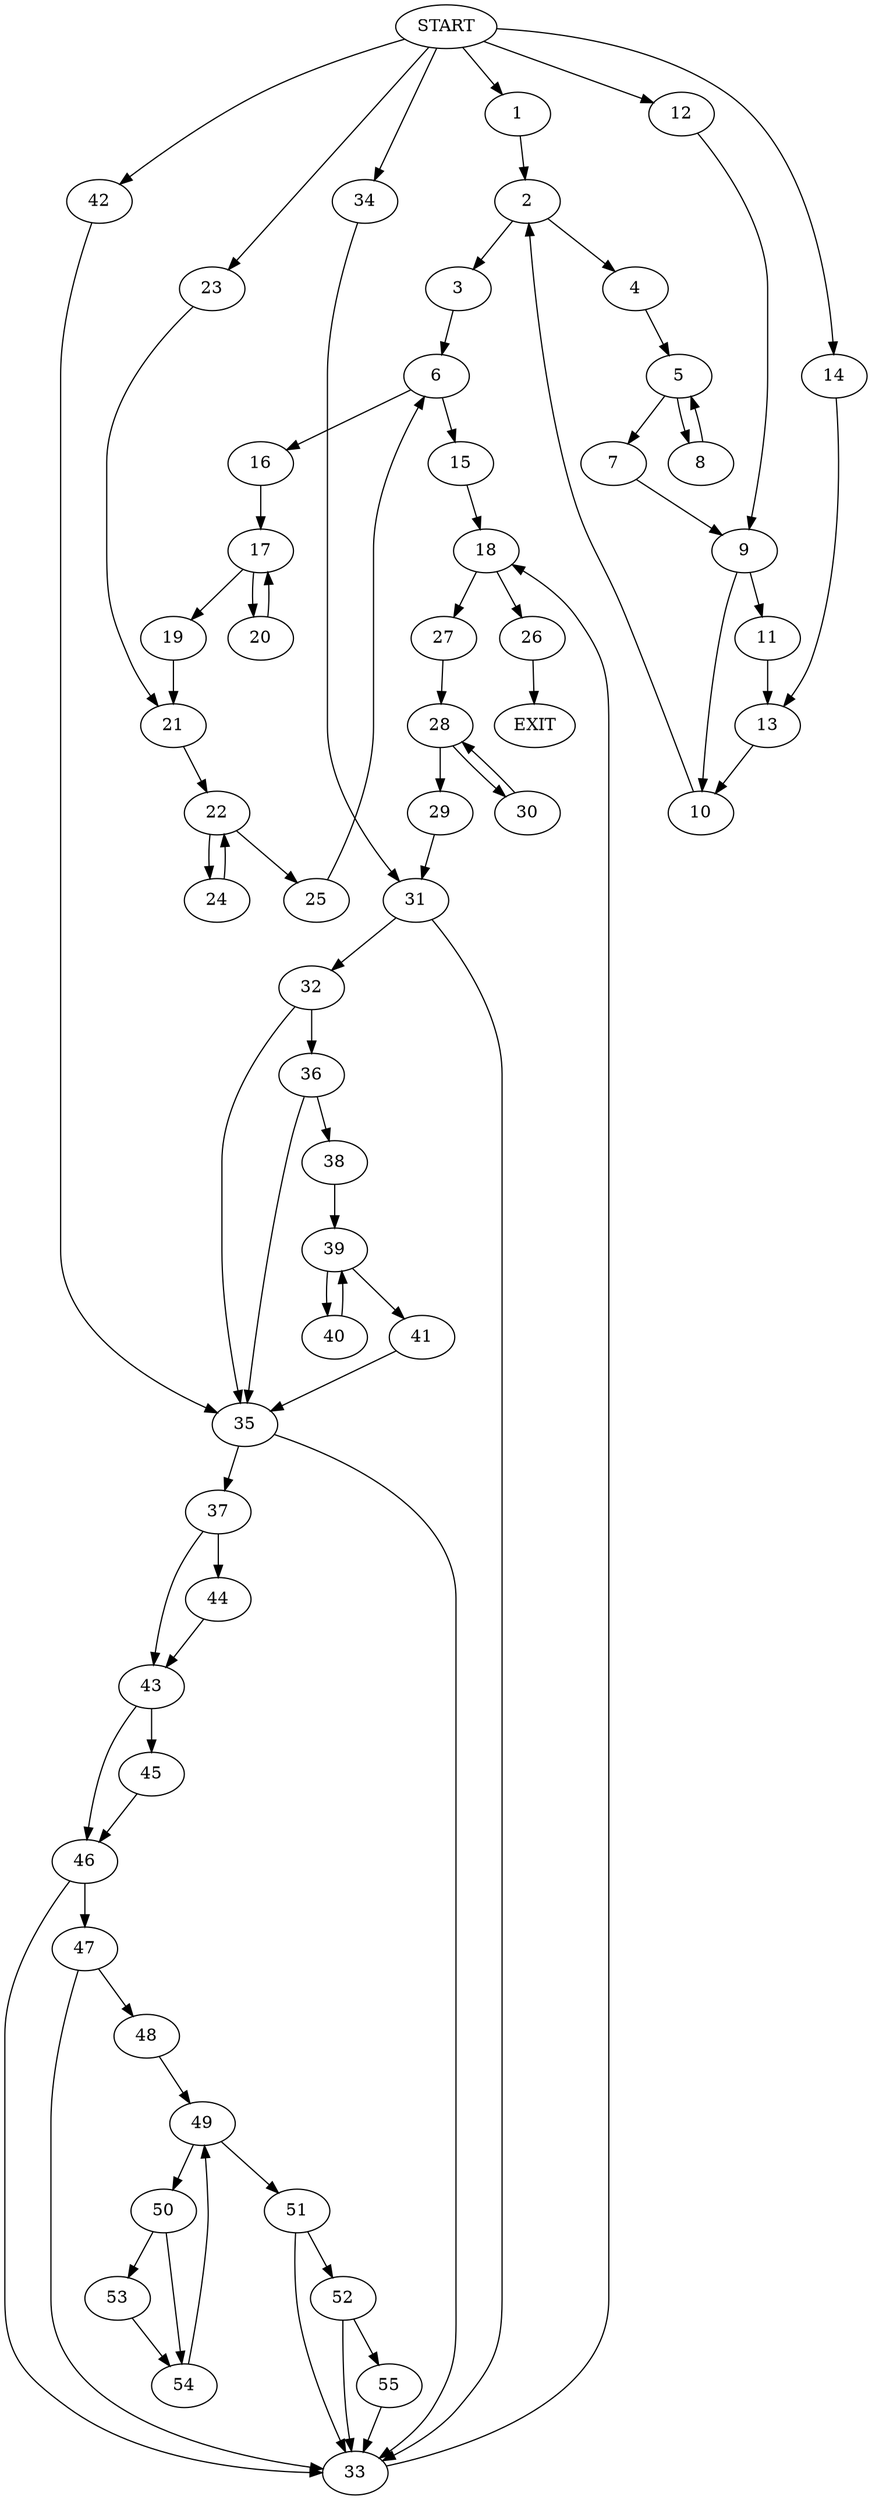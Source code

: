 digraph {
0 [label="START"]
56 [label="EXIT"]
0 -> 1
1 -> 2
2 -> 3
2 -> 4
4 -> 5
3 -> 6
5 -> 7
5 -> 8
7 -> 9
8 -> 5
9 -> 10
9 -> 11
0 -> 12
12 -> 9
11 -> 13
10 -> 2
13 -> 10
0 -> 14
14 -> 13
6 -> 15
6 -> 16
16 -> 17
15 -> 18
17 -> 19
17 -> 20
19 -> 21
20 -> 17
21 -> 22
0 -> 23
23 -> 21
22 -> 24
22 -> 25
24 -> 22
25 -> 6
18 -> 26
18 -> 27
26 -> 56
27 -> 28
28 -> 29
28 -> 30
30 -> 28
29 -> 31
31 -> 32
31 -> 33
0 -> 34
34 -> 31
32 -> 35
32 -> 36
33 -> 18
35 -> 33
35 -> 37
36 -> 35
36 -> 38
38 -> 39
39 -> 40
39 -> 41
41 -> 35
40 -> 39
0 -> 42
42 -> 35
37 -> 43
37 -> 44
43 -> 45
43 -> 46
44 -> 43
45 -> 46
46 -> 47
46 -> 33
47 -> 33
47 -> 48
48 -> 49
49 -> 50
49 -> 51
51 -> 33
51 -> 52
50 -> 53
50 -> 54
53 -> 54
54 -> 49
52 -> 33
52 -> 55
55 -> 33
}

